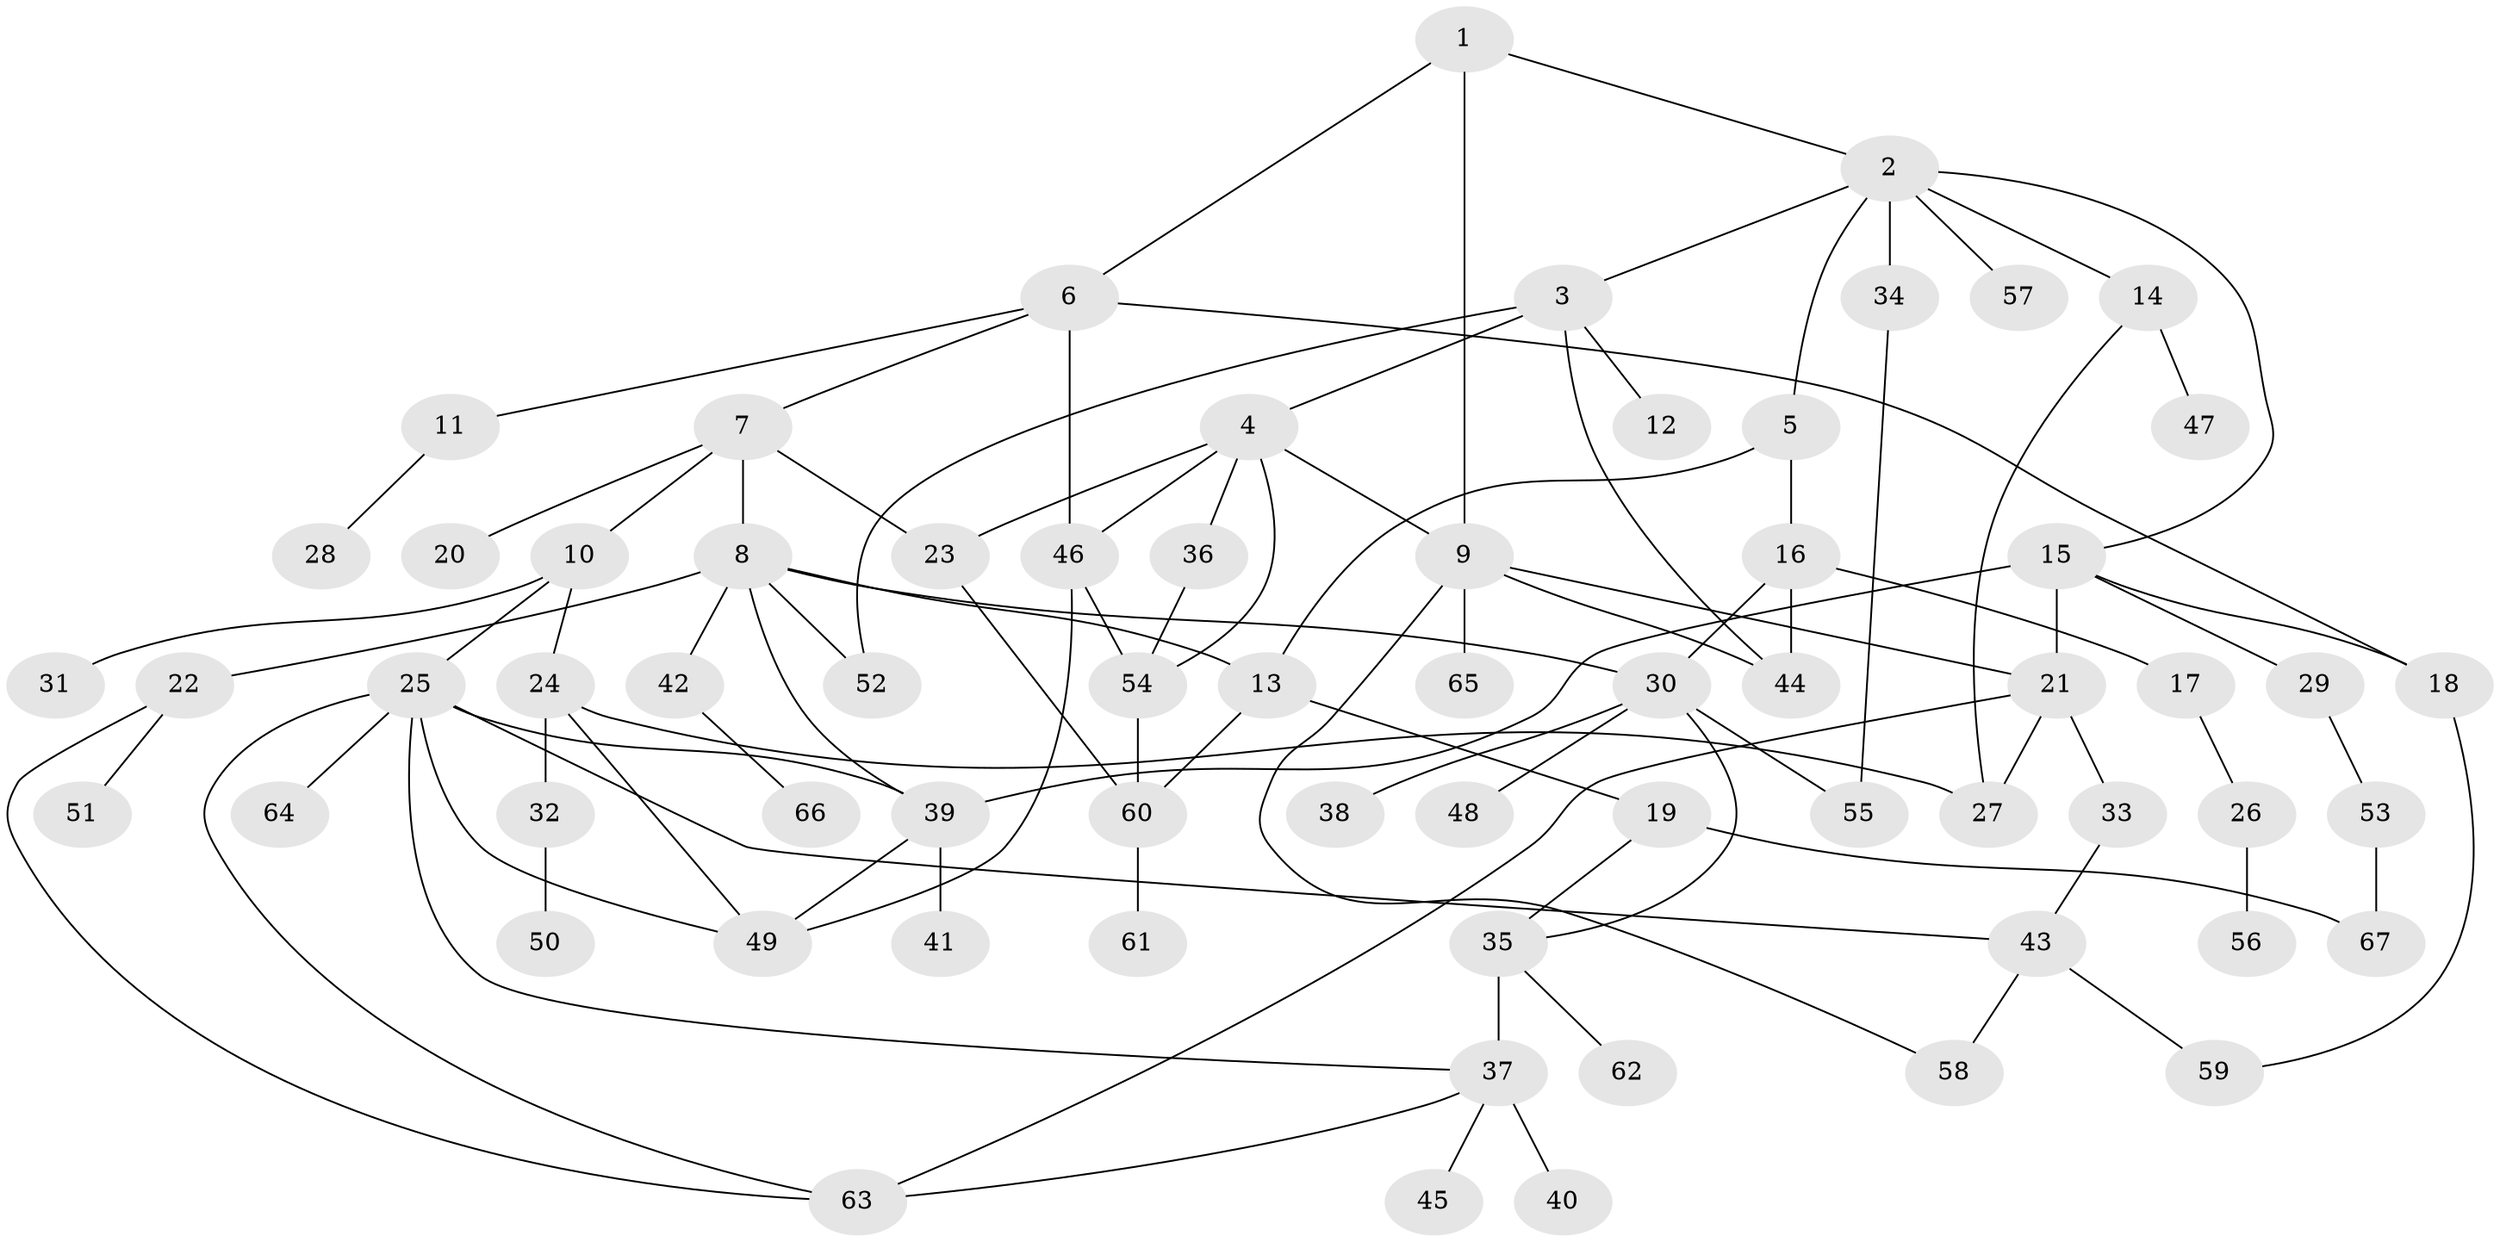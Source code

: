 // coarse degree distribution, {10: 0.030303030303030304, 8: 0.06060606060606061, 5: 0.12121212121212122, 12: 0.030303030303030304, 4: 0.18181818181818182, 3: 0.06060606060606061, 1: 0.36363636363636365, 2: 0.15151515151515152}
// Generated by graph-tools (version 1.1) at 2025/17/03/04/25 18:17:12]
// undirected, 67 vertices, 97 edges
graph export_dot {
graph [start="1"]
  node [color=gray90,style=filled];
  1;
  2;
  3;
  4;
  5;
  6;
  7;
  8;
  9;
  10;
  11;
  12;
  13;
  14;
  15;
  16;
  17;
  18;
  19;
  20;
  21;
  22;
  23;
  24;
  25;
  26;
  27;
  28;
  29;
  30;
  31;
  32;
  33;
  34;
  35;
  36;
  37;
  38;
  39;
  40;
  41;
  42;
  43;
  44;
  45;
  46;
  47;
  48;
  49;
  50;
  51;
  52;
  53;
  54;
  55;
  56;
  57;
  58;
  59;
  60;
  61;
  62;
  63;
  64;
  65;
  66;
  67;
  1 -- 2;
  1 -- 6;
  1 -- 9;
  2 -- 3;
  2 -- 5;
  2 -- 14;
  2 -- 15;
  2 -- 34;
  2 -- 57;
  3 -- 4;
  3 -- 12;
  3 -- 52;
  3 -- 44;
  4 -- 9;
  4 -- 23;
  4 -- 36;
  4 -- 46;
  4 -- 54;
  5 -- 16;
  5 -- 13;
  6 -- 7;
  6 -- 11;
  6 -- 18;
  6 -- 46;
  7 -- 8;
  7 -- 10;
  7 -- 20;
  7 -- 23;
  8 -- 13;
  8 -- 22;
  8 -- 30;
  8 -- 42;
  8 -- 39;
  8 -- 52;
  9 -- 44;
  9 -- 65;
  9 -- 21;
  9 -- 58;
  10 -- 24;
  10 -- 25;
  10 -- 31;
  11 -- 28;
  13 -- 19;
  13 -- 60;
  14 -- 27;
  14 -- 47;
  15 -- 21;
  15 -- 29;
  15 -- 39;
  15 -- 18;
  16 -- 17;
  16 -- 44;
  16 -- 30;
  17 -- 26;
  18 -- 59;
  19 -- 35;
  19 -- 67;
  21 -- 33;
  21 -- 63;
  21 -- 27;
  22 -- 51;
  22 -- 63;
  23 -- 60;
  24 -- 32;
  24 -- 49;
  24 -- 27;
  25 -- 37;
  25 -- 64;
  25 -- 63;
  25 -- 39;
  25 -- 43;
  25 -- 49;
  26 -- 56;
  29 -- 53;
  30 -- 38;
  30 -- 48;
  30 -- 55;
  30 -- 35;
  32 -- 50;
  33 -- 43;
  34 -- 55;
  35 -- 62;
  35 -- 37;
  36 -- 54;
  37 -- 40;
  37 -- 45;
  37 -- 63;
  39 -- 41;
  39 -- 49;
  42 -- 66;
  43 -- 58;
  43 -- 59;
  46 -- 49;
  46 -- 54;
  53 -- 67;
  54 -- 60;
  60 -- 61;
}
